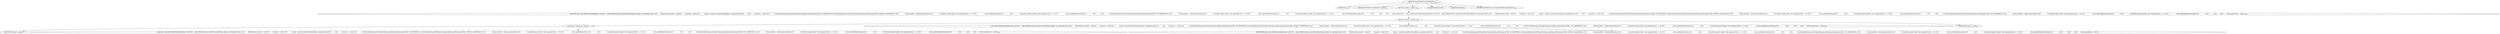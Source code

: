 digraph "createDefaultFunctionResolver" {  
"1113" [label = <(METHOD,createDefaultFunctionResolver)<SUB>487</SUB>> ]
"1114" [label = <(PARAM,this)<SUB>487</SUB>> ]
"1115" [label = <(PARAM,final XPathFunctionResolver parent)<SUB>487</SUB>> ]
"1116" [label = <(BLOCK,&lt;empty&gt;,&lt;empty&gt;)<SUB>487</SUB>> ]
"1117" [label = <(RETURN,return new XPathFunctionResolver() {\012\012    public XPathFunction resolveFunction(QName qName, int argumentCount) {\012        XPathFunction answer = null;\012        if (parent != null) {\012            answer = parent.resolveFunction(qName, argumentCount);\012        }\012        if (answer == null) {\012            if (isMatchingNamespaceOrEmptyNamespace(qName.getNamespaceURI(), IN_NAMESPACE) || isMatchingNamespaceOrEmptyNamespace(qName.getNamespaceURI(), DEFAULT_NAMESPACE)) {\012                String localPart = qName.getLocalPart();\012                if (localPart.equals(&quot;body&quot;) &amp;&amp; argumentCount == 0) {\012                    return getBodyFunction();\012                }\012                if (localPart.equals(&quot;header&quot;) &amp;&amp; argumentCount == 1) {\012                    return getHeaderFunction();\012                }\012            }\012            if (isMatchingNamespaceOrEmptyNamespace(qName.getNamespaceURI(), OUT_NAMESPACE)) {\012                String localPart = qName.getLocalPart();\012                if (localPart.equals(&quot;body&quot;) &amp;&amp; argumentCount == 0) {\012                    return getOutBodyFunction();\012                }\012                if (localPart.equals(&quot;header&quot;) &amp;&amp; argumentCount == 1) {\012                    return getOutHeaderFunction();\012                }\012            }\012        }\012        return answer;\012    }\012};,return new XPathFunctionResolver() {\012\012    public XPathFunction resolveFunction(QName qName, int argumentCount) {\012        XPathFunction answer = null;\012        if (parent != null) {\012            answer = parent.resolveFunction(qName, argumentCount);\012        }\012        if (answer == null) {\012            if (isMatchingNamespaceOrEmptyNamespace(qName.getNamespaceURI(), IN_NAMESPACE) || isMatchingNamespaceOrEmptyNamespace(qName.getNamespaceURI(), DEFAULT_NAMESPACE)) {\012                String localPart = qName.getLocalPart();\012                if (localPart.equals(&quot;body&quot;) &amp;&amp; argumentCount == 0) {\012                    return getBodyFunction();\012                }\012                if (localPart.equals(&quot;header&quot;) &amp;&amp; argumentCount == 1) {\012                    return getHeaderFunction();\012                }\012            }\012            if (isMatchingNamespaceOrEmptyNamespace(qName.getNamespaceURI(), OUT_NAMESPACE)) {\012                String localPart = qName.getLocalPart();\012                if (localPart.equals(&quot;body&quot;) &amp;&amp; argumentCount == 0) {\012                    return getOutBodyFunction();\012                }\012                if (localPart.equals(&quot;header&quot;) &amp;&amp; argumentCount == 1) {\012                    return getOutHeaderFunction();\012                }\012            }\012        }\012        return answer;\012    }\012};)<SUB>488</SUB>> ]
"1118" [label = <(BLOCK,&lt;empty&gt;,&lt;empty&gt;)<SUB>488</SUB>> ]
"1119" [label = <(&lt;operator&gt;.assignment,&lt;empty&gt;)> ]
"1120" [label = <(IDENTIFIER,$obj11,&lt;empty&gt;)> ]
"1121" [label = <(&lt;operator&gt;.alloc,new XPathFunctionResolver() {\012\012    public XPathFunction resolveFunction(QName qName, int argumentCount) {\012        XPathFunction answer = null;\012        if (parent != null) {\012            answer = parent.resolveFunction(qName, argumentCount);\012        }\012        if (answer == null) {\012            if (isMatchingNamespaceOrEmptyNamespace(qName.getNamespaceURI(), IN_NAMESPACE) || isMatchingNamespaceOrEmptyNamespace(qName.getNamespaceURI(), DEFAULT_NAMESPACE)) {\012                String localPart = qName.getLocalPart();\012                if (localPart.equals(&quot;body&quot;) &amp;&amp; argumentCount == 0) {\012                    return getBodyFunction();\012                }\012                if (localPart.equals(&quot;header&quot;) &amp;&amp; argumentCount == 1) {\012                    return getHeaderFunction();\012                }\012            }\012            if (isMatchingNamespaceOrEmptyNamespace(qName.getNamespaceURI(), OUT_NAMESPACE)) {\012                String localPart = qName.getLocalPart();\012                if (localPart.equals(&quot;body&quot;) &amp;&amp; argumentCount == 0) {\012                    return getOutBodyFunction();\012                }\012                if (localPart.equals(&quot;header&quot;) &amp;&amp; argumentCount == 1) {\012                    return getOutHeaderFunction();\012                }\012            }\012        }\012        return answer;\012    }\012})<SUB>488</SUB>> ]
"1122" [label = <(&lt;init&gt;,new XPathFunctionResolver() {\012\012    public XPathFunction resolveFunction(QName qName, int argumentCount) {\012        XPathFunction answer = null;\012        if (parent != null) {\012            answer = parent.resolveFunction(qName, argumentCount);\012        }\012        if (answer == null) {\012            if (isMatchingNamespaceOrEmptyNamespace(qName.getNamespaceURI(), IN_NAMESPACE) || isMatchingNamespaceOrEmptyNamespace(qName.getNamespaceURI(), DEFAULT_NAMESPACE)) {\012                String localPart = qName.getLocalPart();\012                if (localPart.equals(&quot;body&quot;) &amp;&amp; argumentCount == 0) {\012                    return getBodyFunction();\012                }\012                if (localPart.equals(&quot;header&quot;) &amp;&amp; argumentCount == 1) {\012                    return getHeaderFunction();\012                }\012            }\012            if (isMatchingNamespaceOrEmptyNamespace(qName.getNamespaceURI(), OUT_NAMESPACE)) {\012                String localPart = qName.getLocalPart();\012                if (localPart.equals(&quot;body&quot;) &amp;&amp; argumentCount == 0) {\012                    return getOutBodyFunction();\012                }\012                if (localPart.equals(&quot;header&quot;) &amp;&amp; argumentCount == 1) {\012                    return getOutHeaderFunction();\012                }\012            }\012        }\012        return answer;\012    }\012})<SUB>488</SUB>> ]
"1123" [label = <(IDENTIFIER,$obj11,new XPathFunctionResolver() {\012\012    public XPathFunction resolveFunction(QName qName, int argumentCount) {\012        XPathFunction answer = null;\012        if (parent != null) {\012            answer = parent.resolveFunction(qName, argumentCount);\012        }\012        if (answer == null) {\012            if (isMatchingNamespaceOrEmptyNamespace(qName.getNamespaceURI(), IN_NAMESPACE) || isMatchingNamespaceOrEmptyNamespace(qName.getNamespaceURI(), DEFAULT_NAMESPACE)) {\012                String localPart = qName.getLocalPart();\012                if (localPart.equals(&quot;body&quot;) &amp;&amp; argumentCount == 0) {\012                    return getBodyFunction();\012                }\012                if (localPart.equals(&quot;header&quot;) &amp;&amp; argumentCount == 1) {\012                    return getHeaderFunction();\012                }\012            }\012            if (isMatchingNamespaceOrEmptyNamespace(qName.getNamespaceURI(), OUT_NAMESPACE)) {\012                String localPart = qName.getLocalPart();\012                if (localPart.equals(&quot;body&quot;) &amp;&amp; argumentCount == 0) {\012                    return getOutBodyFunction();\012                }\012                if (localPart.equals(&quot;header&quot;) &amp;&amp; argumentCount == 1) {\012                    return getOutHeaderFunction();\012                }\012            }\012        }\012        return answer;\012    }\012})> ]
"1124" [label = <(IDENTIFIER,$obj11,&lt;empty&gt;)> ]
"1125" [label = <(MODIFIER,PROTECTED)> ]
"1126" [label = <(MODIFIER,VIRTUAL)> ]
"1127" [label = <(METHOD_RETURN,javax.xml.xpath.XPathFunctionResolver)<SUB>487</SUB>> ]
  "1113" -> "1114" 
  "1113" -> "1115" 
  "1113" -> "1116" 
  "1113" -> "1125" 
  "1113" -> "1126" 
  "1113" -> "1127" 
  "1116" -> "1117" 
  "1117" -> "1118" 
  "1118" -> "1119" 
  "1118" -> "1122" 
  "1118" -> "1124" 
  "1119" -> "1120" 
  "1119" -> "1121" 
  "1122" -> "1123" 
}
